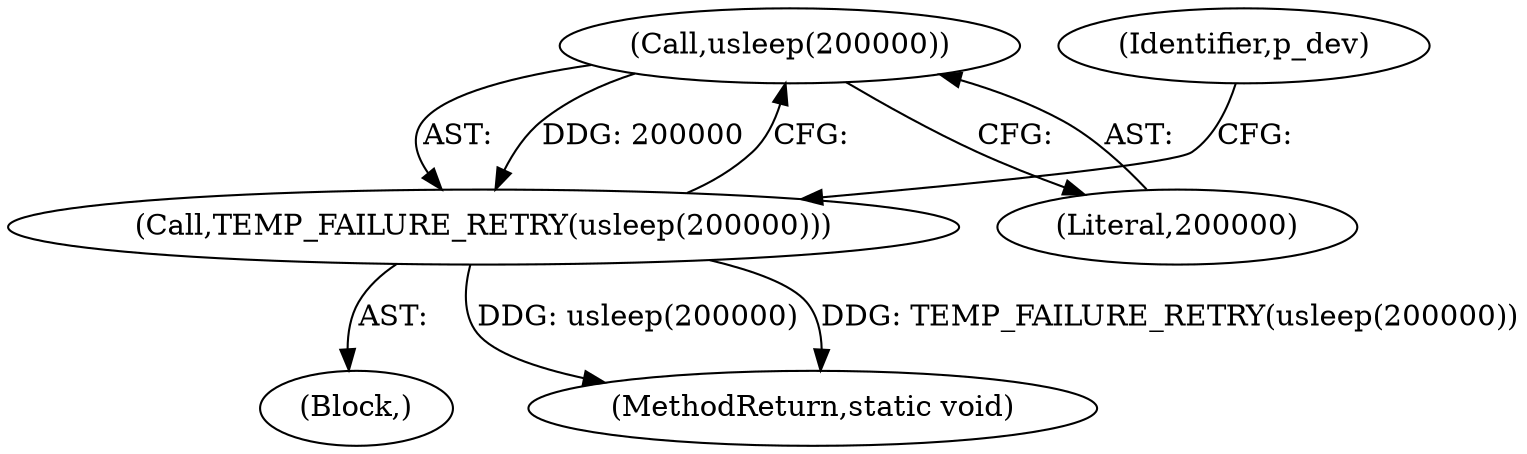 digraph "0_Android_472271b153c5dc53c28beac55480a8d8434b2d5c_14@API" {
"1000115" [label="(Call,usleep(200000))"];
"1000114" [label="(Call,TEMP_FAILURE_RETRY(usleep(200000)))"];
"1000113" [label="(Block,)"];
"1000119" [label="(Identifier,p_dev)"];
"1000124" [label="(MethodReturn,static void)"];
"1000116" [label="(Literal,200000)"];
"1000114" [label="(Call,TEMP_FAILURE_RETRY(usleep(200000)))"];
"1000115" [label="(Call,usleep(200000))"];
"1000115" -> "1000114"  [label="AST: "];
"1000115" -> "1000116"  [label="CFG: "];
"1000116" -> "1000115"  [label="AST: "];
"1000114" -> "1000115"  [label="CFG: "];
"1000115" -> "1000114"  [label="DDG: 200000"];
"1000114" -> "1000113"  [label="AST: "];
"1000119" -> "1000114"  [label="CFG: "];
"1000114" -> "1000124"  [label="DDG: TEMP_FAILURE_RETRY(usleep(200000))"];
"1000114" -> "1000124"  [label="DDG: usleep(200000)"];
}
